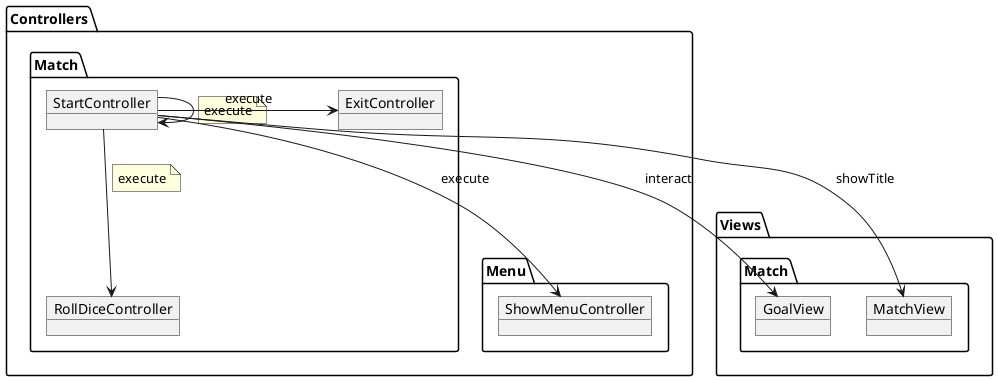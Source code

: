 @startuml

package Views {
    package Match3 as "Match"{
        object GoalView
        object MatchView
    }
}

package Controllers {
    package Menu {
        object ShowMenuController
    }

    package Match2 as "Match" {
        object ExitController
        object StartController
        object RollDiceController
    }
}

StartController --> RollDiceController
note on link
    execute
end note
StartController --> StartController
note on link
    execute
end note
StartController -right-> ExitController: execute
StartController -down-> ShowMenuController: execute
StartController --> GoalView : interact
StartController --> MatchView : showTitle

@enduml
